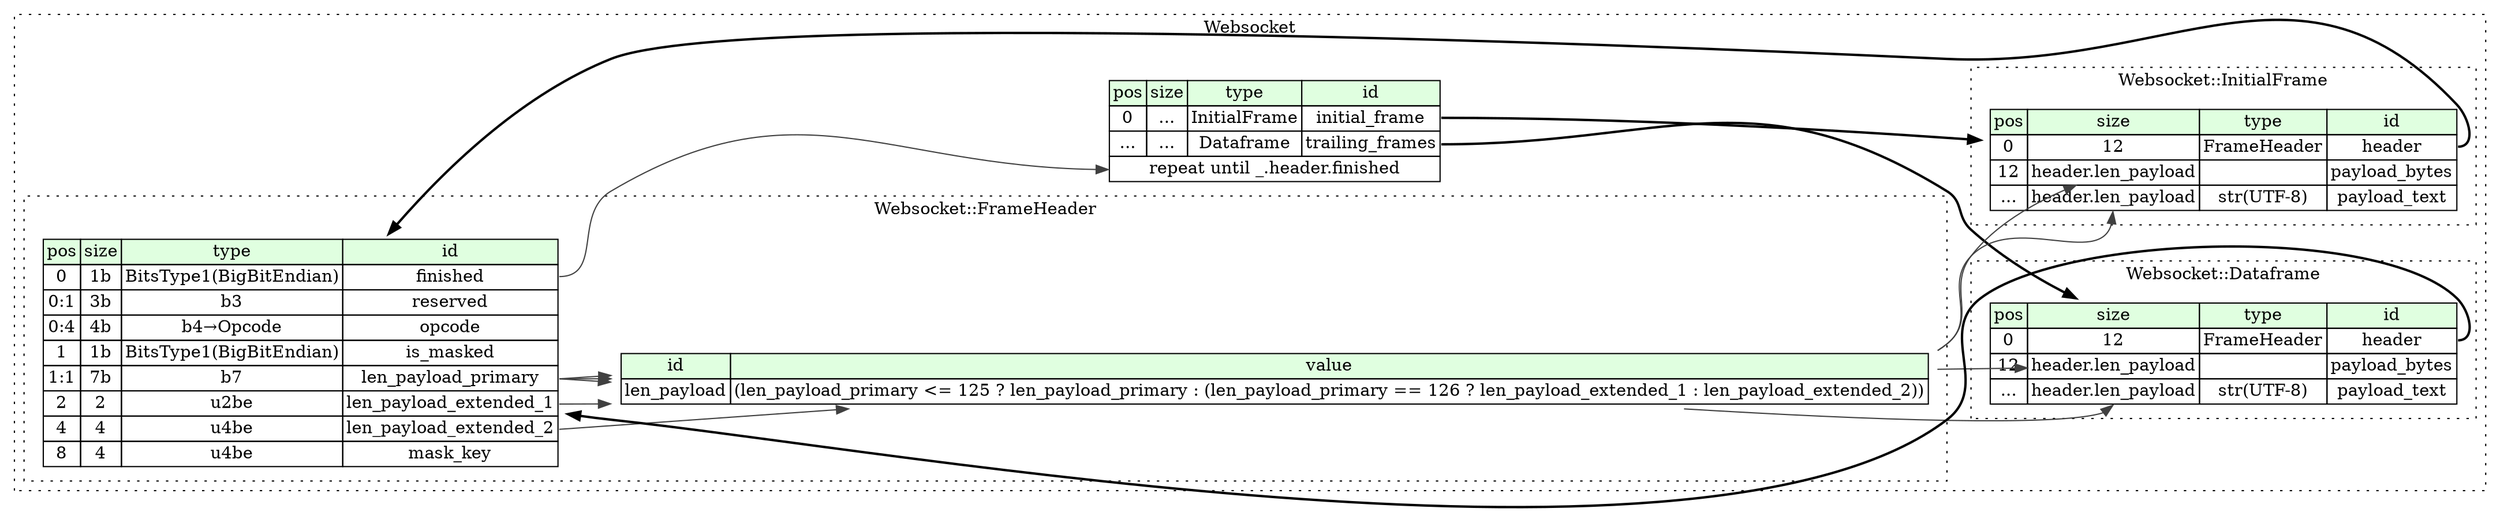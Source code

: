 digraph {
	rankdir=LR;
	node [shape=plaintext];
	subgraph cluster__websocket {
		label="Websocket";
		graph[style=dotted];

		websocket__seq [label=<<TABLE BORDER="0" CELLBORDER="1" CELLSPACING="0">
			<TR><TD BGCOLOR="#E0FFE0">pos</TD><TD BGCOLOR="#E0FFE0">size</TD><TD BGCOLOR="#E0FFE0">type</TD><TD BGCOLOR="#E0FFE0">id</TD></TR>
			<TR><TD PORT="initial_frame_pos">0</TD><TD PORT="initial_frame_size">...</TD><TD>InitialFrame</TD><TD PORT="initial_frame_type">initial_frame</TD></TR>
			<TR><TD PORT="trailing_frames_pos">...</TD><TD PORT="trailing_frames_size">...</TD><TD>Dataframe</TD><TD PORT="trailing_frames_type">trailing_frames</TD></TR>
			<TR><TD COLSPAN="4" PORT="trailing_frames__repeat">repeat until _.header.finished</TD></TR>
		</TABLE>>];
		subgraph cluster__frame_header {
			label="Websocket::FrameHeader";
			graph[style=dotted];

			frame_header__seq [label=<<TABLE BORDER="0" CELLBORDER="1" CELLSPACING="0">
				<TR><TD BGCOLOR="#E0FFE0">pos</TD><TD BGCOLOR="#E0FFE0">size</TD><TD BGCOLOR="#E0FFE0">type</TD><TD BGCOLOR="#E0FFE0">id</TD></TR>
				<TR><TD PORT="finished_pos">0</TD><TD PORT="finished_size">1b</TD><TD>BitsType1(BigBitEndian)</TD><TD PORT="finished_type">finished</TD></TR>
				<TR><TD PORT="reserved_pos">0:1</TD><TD PORT="reserved_size">3b</TD><TD>b3</TD><TD PORT="reserved_type">reserved</TD></TR>
				<TR><TD PORT="opcode_pos">0:4</TD><TD PORT="opcode_size">4b</TD><TD>b4→Opcode</TD><TD PORT="opcode_type">opcode</TD></TR>
				<TR><TD PORT="is_masked_pos">1</TD><TD PORT="is_masked_size">1b</TD><TD>BitsType1(BigBitEndian)</TD><TD PORT="is_masked_type">is_masked</TD></TR>
				<TR><TD PORT="len_payload_primary_pos">1:1</TD><TD PORT="len_payload_primary_size">7b</TD><TD>b7</TD><TD PORT="len_payload_primary_type">len_payload_primary</TD></TR>
				<TR><TD PORT="len_payload_extended_1_pos">2</TD><TD PORT="len_payload_extended_1_size">2</TD><TD>u2be</TD><TD PORT="len_payload_extended_1_type">len_payload_extended_1</TD></TR>
				<TR><TD PORT="len_payload_extended_2_pos">4</TD><TD PORT="len_payload_extended_2_size">4</TD><TD>u4be</TD><TD PORT="len_payload_extended_2_type">len_payload_extended_2</TD></TR>
				<TR><TD PORT="mask_key_pos">8</TD><TD PORT="mask_key_size">4</TD><TD>u4be</TD><TD PORT="mask_key_type">mask_key</TD></TR>
			</TABLE>>];
			frame_header__inst__len_payload [label=<<TABLE BORDER="0" CELLBORDER="1" CELLSPACING="0">
				<TR><TD BGCOLOR="#E0FFE0">id</TD><TD BGCOLOR="#E0FFE0">value</TD></TR>
				<TR><TD>len_payload</TD><TD>(len_payload_primary &lt;= 125 ? len_payload_primary : (len_payload_primary == 126 ? len_payload_extended_1 : len_payload_extended_2))</TD></TR>
			</TABLE>>];
		}
		subgraph cluster__initial_frame {
			label="Websocket::InitialFrame";
			graph[style=dotted];

			initial_frame__seq [label=<<TABLE BORDER="0" CELLBORDER="1" CELLSPACING="0">
				<TR><TD BGCOLOR="#E0FFE0">pos</TD><TD BGCOLOR="#E0FFE0">size</TD><TD BGCOLOR="#E0FFE0">type</TD><TD BGCOLOR="#E0FFE0">id</TD></TR>
				<TR><TD PORT="header_pos">0</TD><TD PORT="header_size">12</TD><TD>FrameHeader</TD><TD PORT="header_type">header</TD></TR>
				<TR><TD PORT="payload_bytes_pos">12</TD><TD PORT="payload_bytes_size">header.len_payload</TD><TD></TD><TD PORT="payload_bytes_type">payload_bytes</TD></TR>
				<TR><TD PORT="payload_text_pos">...</TD><TD PORT="payload_text_size">header.len_payload</TD><TD>str(UTF-8)</TD><TD PORT="payload_text_type">payload_text</TD></TR>
			</TABLE>>];
		}
		subgraph cluster__dataframe {
			label="Websocket::Dataframe";
			graph[style=dotted];

			dataframe__seq [label=<<TABLE BORDER="0" CELLBORDER="1" CELLSPACING="0">
				<TR><TD BGCOLOR="#E0FFE0">pos</TD><TD BGCOLOR="#E0FFE0">size</TD><TD BGCOLOR="#E0FFE0">type</TD><TD BGCOLOR="#E0FFE0">id</TD></TR>
				<TR><TD PORT="header_pos">0</TD><TD PORT="header_size">12</TD><TD>FrameHeader</TD><TD PORT="header_type">header</TD></TR>
				<TR><TD PORT="payload_bytes_pos">12</TD><TD PORT="payload_bytes_size">header.len_payload</TD><TD></TD><TD PORT="payload_bytes_type">payload_bytes</TD></TR>
				<TR><TD PORT="payload_text_pos">...</TD><TD PORT="payload_text_size">header.len_payload</TD><TD>str(UTF-8)</TD><TD PORT="payload_text_type">payload_text</TD></TR>
			</TABLE>>];
		}
	}
	websocket__seq:initial_frame_type -> initial_frame__seq [style=bold];
	websocket__seq:trailing_frames_type -> dataframe__seq [style=bold];
	frame_header__seq:finished_type -> websocket__seq:trailing_frames__repeat [color="#404040"];
	frame_header__seq:len_payload_primary_type -> frame_header__inst__len_payload [color="#404040"];
	frame_header__seq:len_payload_primary_type -> frame_header__inst__len_payload [color="#404040"];
	frame_header__seq:len_payload_primary_type -> frame_header__inst__len_payload [color="#404040"];
	frame_header__seq:len_payload_extended_1_type -> frame_header__inst__len_payload [color="#404040"];
	frame_header__seq:len_payload_extended_2_type -> frame_header__inst__len_payload [color="#404040"];
	initial_frame__seq:header_type -> frame_header__seq [style=bold];
	frame_header__inst__len_payload:len_payload_type -> initial_frame__seq:payload_bytes_size [color="#404040"];
	frame_header__inst__len_payload:len_payload_type -> initial_frame__seq:payload_text_size [color="#404040"];
	dataframe__seq:header_type -> frame_header__seq [style=bold];
	frame_header__inst__len_payload:len_payload_type -> dataframe__seq:payload_bytes_size [color="#404040"];
	frame_header__inst__len_payload:len_payload_type -> dataframe__seq:payload_text_size [color="#404040"];
}
